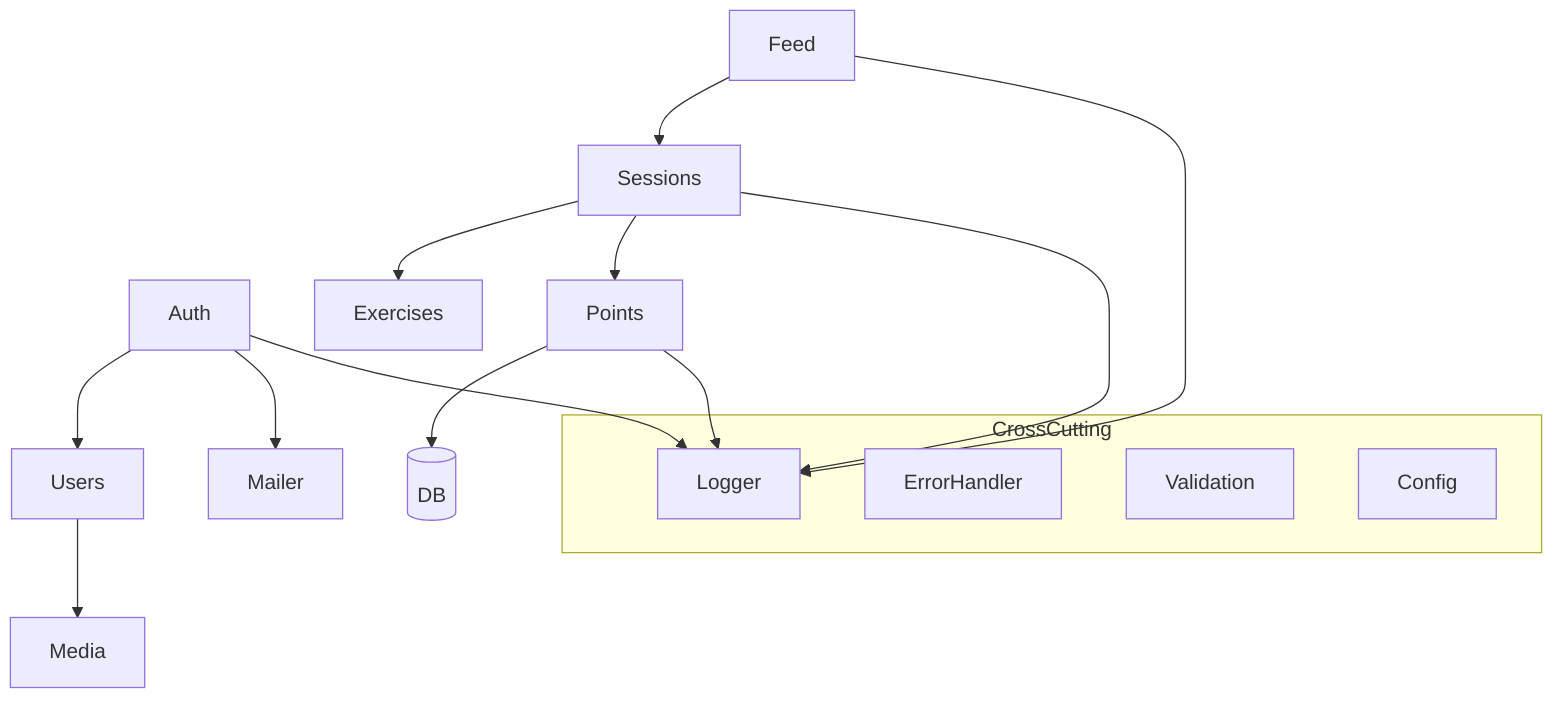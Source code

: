 %% Source: TDD | Section: n/a | Heading: F7. Component Interaction & Dependencies
flowchart TB
  Auth --> Users
  Auth --> Mailer
  Sessions --> Exercises
  Sessions --> Points
  Points --> PG[(DB)]
  Users --> Media
  Feed --> Sessions
  subgraph CrossCutting
    Logger
    ErrorHandler
    Validation
    Config
  end
  Auth --> Logger
  Sessions --> Logger
  Points --> Logger
  Feed --> Logger